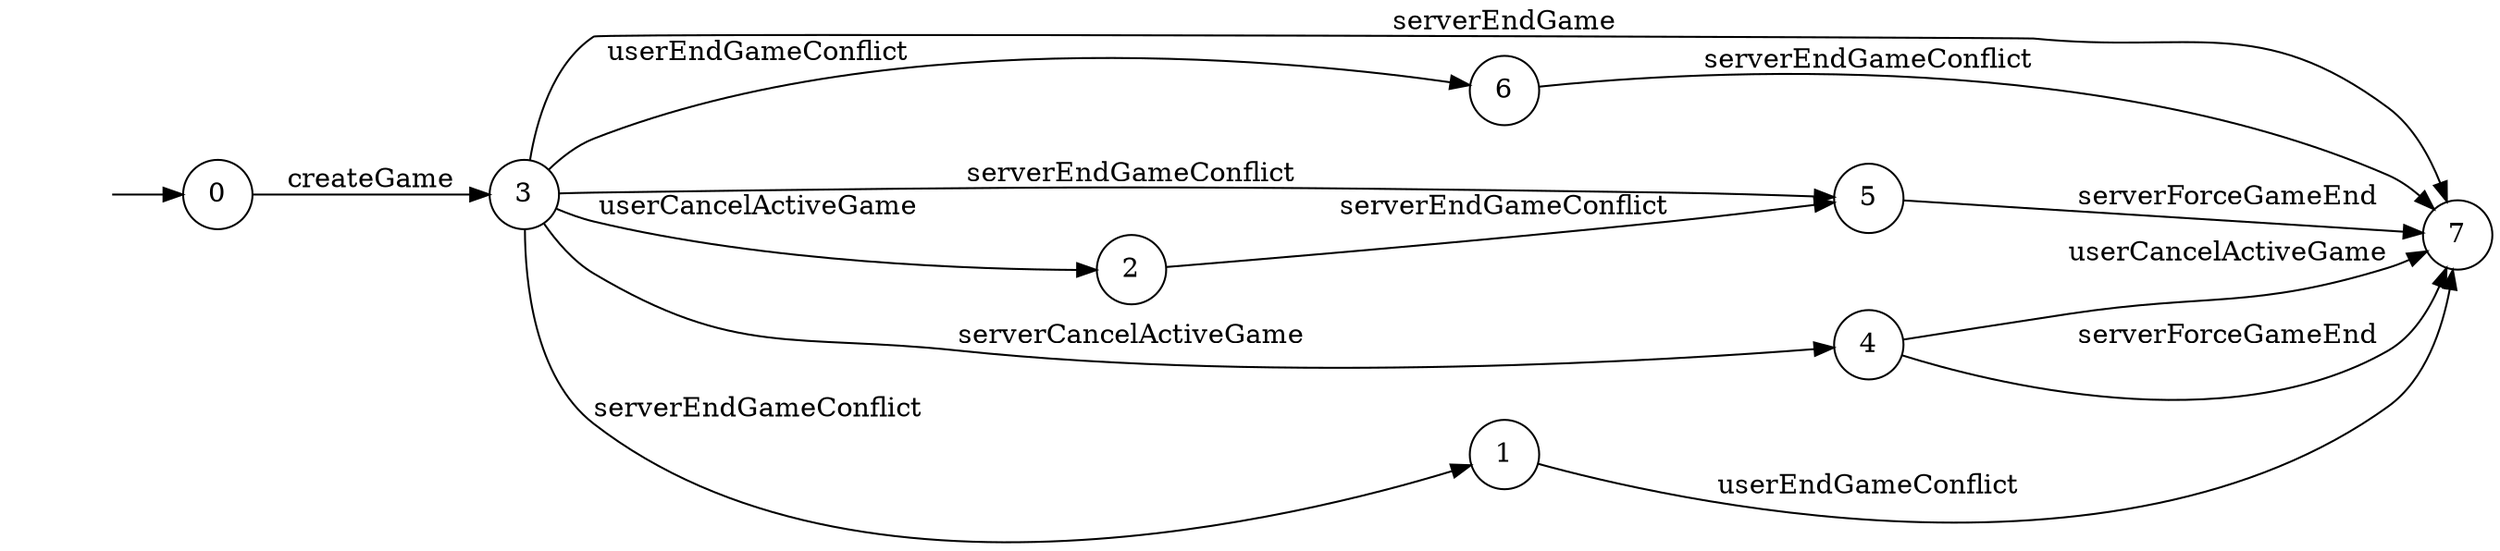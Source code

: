 digraph "./InvConPlus/Dapp-Automata-data/result/model/0xeb6f4ec38a347110941e86e691c2ca03e271df3b/GameChannel/FSM-9" {
	graph [rankdir=LR]
	"" [label="" shape=plaintext]
	7 [label=7 shape=circle]
	0 [label=0 shape=circle]
	2 [label=2 shape=circle]
	6 [label=6 shape=circle]
	4 [label=4 shape=circle]
	3 [label=3 shape=circle]
	1 [label=1 shape=circle]
	5 [label=5 shape=circle]
	"" -> 0 [label=""]
	0 -> 3 [label=createGame]
	3 -> 7 [label=serverEndGame]
	3 -> 2 [label=userCancelActiveGame]
	3 -> 4 [label=serverCancelActiveGame]
	3 -> 6 [label=userEndGameConflict]
	3 -> 1 [label=serverEndGameConflict]
	3 -> 5 [label=serverEndGameConflict]
	5 -> 7 [label=serverForceGameEnd]
	1 -> 7 [label=userEndGameConflict]
	6 -> 7 [label=serverEndGameConflict]
	4 -> 7 [label=userCancelActiveGame]
	4 -> 7 [label=serverForceGameEnd]
	2 -> 5 [label=serverEndGameConflict]
}
